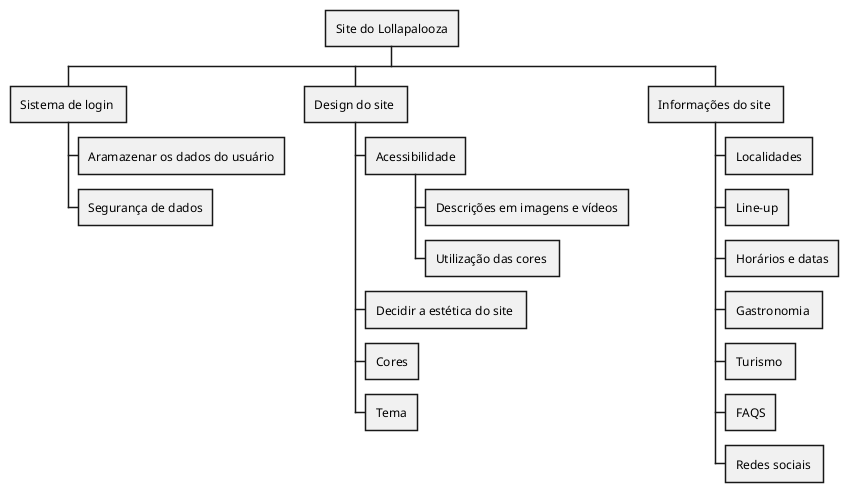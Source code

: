 @startwbs aht
* Site do Lollapalooza
** Sistema de login 
*** Aramazenar os dados do usuário
*** Segurança de dados
** Design do site 
*** Acessibilidade
**** Descrições em imagens e vídeos
**** Utilização das cores 
*** Decidir a estética do site 
*** Cores
*** Tema
** Informações do site 
*** Localidades
*** Line-up
*** Horários e datas
*** Gastronomia 
*** Turismo 
*** FAQS
*** Redes sociais 
@endwbs